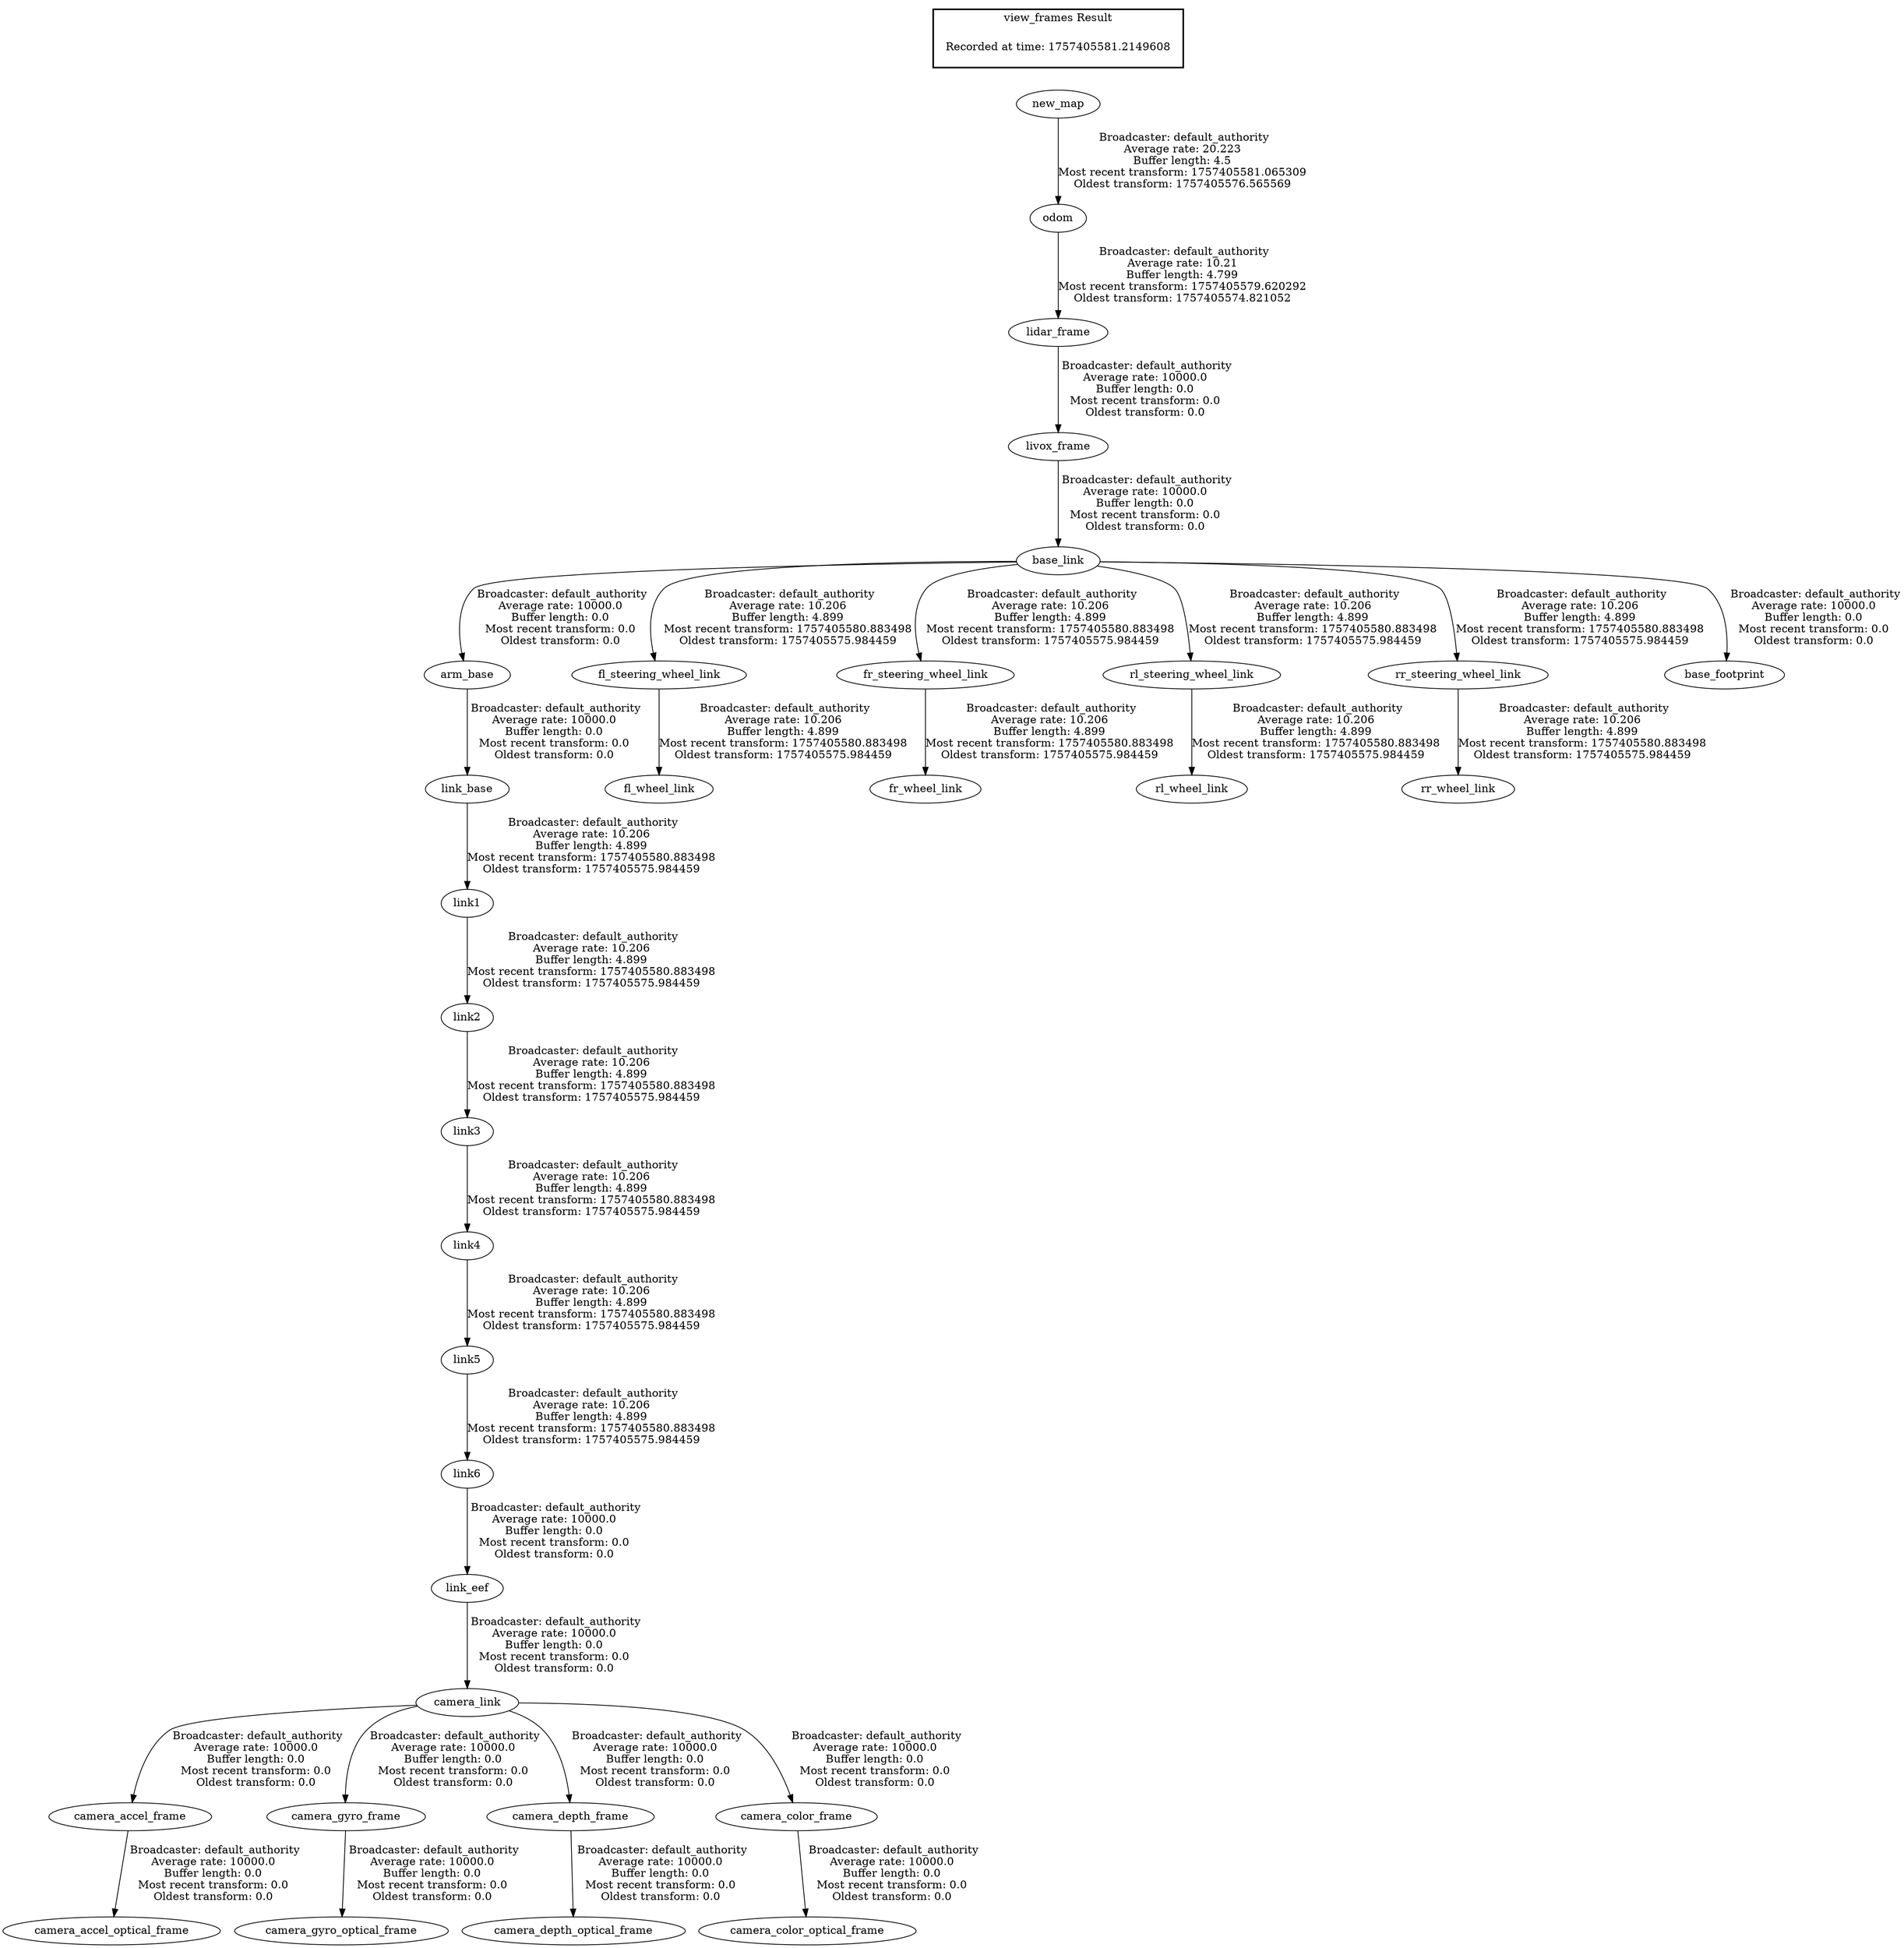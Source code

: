 digraph G {
"arm_base" -> "link_base"[label=" Broadcaster: default_authority\nAverage rate: 10000.0\nBuffer length: 0.0\nMost recent transform: 0.0\nOldest transform: 0.0\n"];
"base_link" -> "arm_base"[label=" Broadcaster: default_authority\nAverage rate: 10000.0\nBuffer length: 0.0\nMost recent transform: 0.0\nOldest transform: 0.0\n"];
"link6" -> "link_eef"[label=" Broadcaster: default_authority\nAverage rate: 10000.0\nBuffer length: 0.0\nMost recent transform: 0.0\nOldest transform: 0.0\n"];
"link5" -> "link6"[label=" Broadcaster: default_authority\nAverage rate: 10.206\nBuffer length: 4.899\nMost recent transform: 1757405580.883498\nOldest transform: 1757405575.984459\n"];
"livox_frame" -> "base_link"[label=" Broadcaster: default_authority\nAverage rate: 10000.0\nBuffer length: 0.0\nMost recent transform: 0.0\nOldest transform: 0.0\n"];
"base_link" -> "fl_steering_wheel_link"[label=" Broadcaster: default_authority\nAverage rate: 10.206\nBuffer length: 4.899\nMost recent transform: 1757405580.883498\nOldest transform: 1757405575.984459\n"];
"fl_steering_wheel_link" -> "fl_wheel_link"[label=" Broadcaster: default_authority\nAverage rate: 10.206\nBuffer length: 4.899\nMost recent transform: 1757405580.883498\nOldest transform: 1757405575.984459\n"];
"base_link" -> "fr_steering_wheel_link"[label=" Broadcaster: default_authority\nAverage rate: 10.206\nBuffer length: 4.899\nMost recent transform: 1757405580.883498\nOldest transform: 1757405575.984459\n"];
"fr_steering_wheel_link" -> "fr_wheel_link"[label=" Broadcaster: default_authority\nAverage rate: 10.206\nBuffer length: 4.899\nMost recent transform: 1757405580.883498\nOldest transform: 1757405575.984459\n"];
"link_base" -> "link1"[label=" Broadcaster: default_authority\nAverage rate: 10.206\nBuffer length: 4.899\nMost recent transform: 1757405580.883498\nOldest transform: 1757405575.984459\n"];
"link1" -> "link2"[label=" Broadcaster: default_authority\nAverage rate: 10.206\nBuffer length: 4.899\nMost recent transform: 1757405580.883498\nOldest transform: 1757405575.984459\n"];
"link2" -> "link3"[label=" Broadcaster: default_authority\nAverage rate: 10.206\nBuffer length: 4.899\nMost recent transform: 1757405580.883498\nOldest transform: 1757405575.984459\n"];
"link3" -> "link4"[label=" Broadcaster: default_authority\nAverage rate: 10.206\nBuffer length: 4.899\nMost recent transform: 1757405580.883498\nOldest transform: 1757405575.984459\n"];
"link4" -> "link5"[label=" Broadcaster: default_authority\nAverage rate: 10.206\nBuffer length: 4.899\nMost recent transform: 1757405580.883498\nOldest transform: 1757405575.984459\n"];
"base_link" -> "rl_steering_wheel_link"[label=" Broadcaster: default_authority\nAverage rate: 10.206\nBuffer length: 4.899\nMost recent transform: 1757405580.883498\nOldest transform: 1757405575.984459\n"];
"rl_steering_wheel_link" -> "rl_wheel_link"[label=" Broadcaster: default_authority\nAverage rate: 10.206\nBuffer length: 4.899\nMost recent transform: 1757405580.883498\nOldest transform: 1757405575.984459\n"];
"base_link" -> "rr_steering_wheel_link"[label=" Broadcaster: default_authority\nAverage rate: 10.206\nBuffer length: 4.899\nMost recent transform: 1757405580.883498\nOldest transform: 1757405575.984459\n"];
"rr_steering_wheel_link" -> "rr_wheel_link"[label=" Broadcaster: default_authority\nAverage rate: 10.206\nBuffer length: 4.899\nMost recent transform: 1757405580.883498\nOldest transform: 1757405575.984459\n"];
"camera_link" -> "camera_accel_frame"[label=" Broadcaster: default_authority\nAverage rate: 10000.0\nBuffer length: 0.0\nMost recent transform: 0.0\nOldest transform: 0.0\n"];
"link_eef" -> "camera_link"[label=" Broadcaster: default_authority\nAverage rate: 10000.0\nBuffer length: 0.0\nMost recent transform: 0.0\nOldest transform: 0.0\n"];
"camera_accel_frame" -> "camera_accel_optical_frame"[label=" Broadcaster: default_authority\nAverage rate: 10000.0\nBuffer length: 0.0\nMost recent transform: 0.0\nOldest transform: 0.0\n"];
"camera_link" -> "camera_gyro_frame"[label=" Broadcaster: default_authority\nAverage rate: 10000.0\nBuffer length: 0.0\nMost recent transform: 0.0\nOldest transform: 0.0\n"];
"camera_gyro_frame" -> "camera_gyro_optical_frame"[label=" Broadcaster: default_authority\nAverage rate: 10000.0\nBuffer length: 0.0\nMost recent transform: 0.0\nOldest transform: 0.0\n"];
"camera_link" -> "camera_depth_frame"[label=" Broadcaster: default_authority\nAverage rate: 10000.0\nBuffer length: 0.0\nMost recent transform: 0.0\nOldest transform: 0.0\n"];
"camera_depth_frame" -> "camera_depth_optical_frame"[label=" Broadcaster: default_authority\nAverage rate: 10000.0\nBuffer length: 0.0\nMost recent transform: 0.0\nOldest transform: 0.0\n"];
"camera_link" -> "camera_color_frame"[label=" Broadcaster: default_authority\nAverage rate: 10000.0\nBuffer length: 0.0\nMost recent transform: 0.0\nOldest transform: 0.0\n"];
"camera_color_frame" -> "camera_color_optical_frame"[label=" Broadcaster: default_authority\nAverage rate: 10000.0\nBuffer length: 0.0\nMost recent transform: 0.0\nOldest transform: 0.0\n"];
"base_link" -> "base_footprint"[label=" Broadcaster: default_authority\nAverage rate: 10000.0\nBuffer length: 0.0\nMost recent transform: 0.0\nOldest transform: 0.0\n"];
"odom" -> "lidar_frame"[label=" Broadcaster: default_authority\nAverage rate: 10.21\nBuffer length: 4.799\nMost recent transform: 1757405579.620292\nOldest transform: 1757405574.821052\n"];
"new_map" -> "odom"[label=" Broadcaster: default_authority\nAverage rate: 20.223\nBuffer length: 4.5\nMost recent transform: 1757405581.065309\nOldest transform: 1757405576.565569\n"];
"lidar_frame" -> "livox_frame"[label=" Broadcaster: default_authority\nAverage rate: 10000.0\nBuffer length: 0.0\nMost recent transform: 0.0\nOldest transform: 0.0\n"];
edge [style=invis];
 subgraph cluster_legend { style=bold; color=black; label ="view_frames Result";
"Recorded at time: 1757405581.2149608"[ shape=plaintext ] ;
}->"new_map";
}